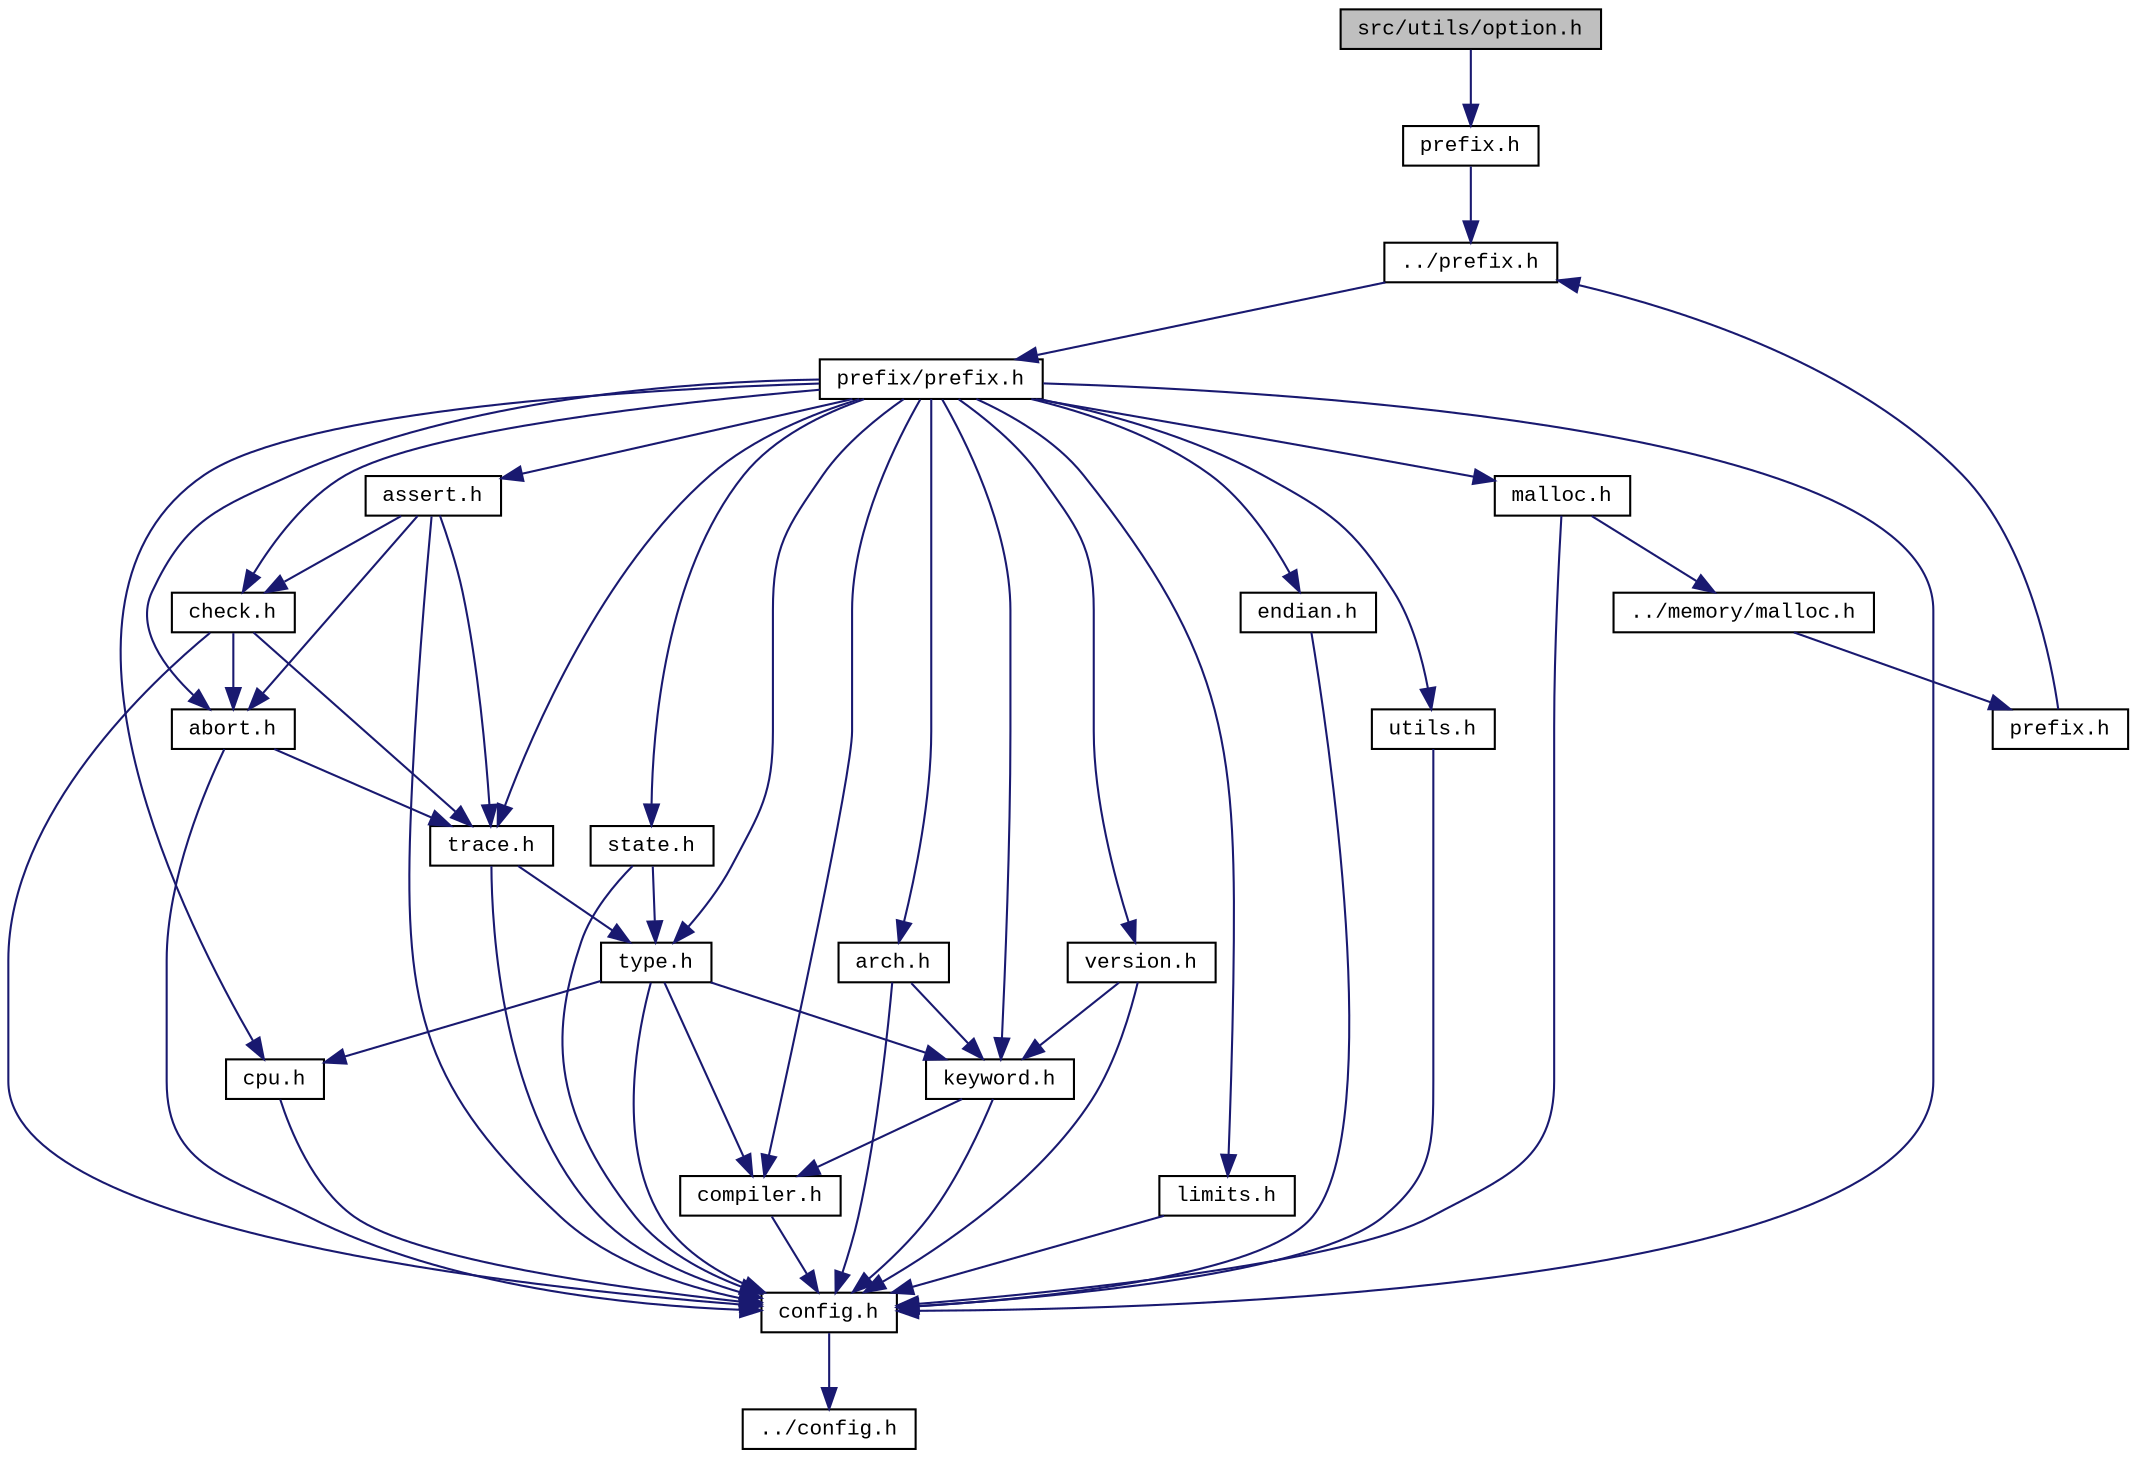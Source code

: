 digraph "src/utils/option.h"
{
  edge [fontname="CourierNew",fontsize="10",labelfontname="CourierNew",labelfontsize="10"];
  node [fontname="CourierNew",fontsize="10",shape=record];
  Node1 [label="src/utils/option.h",height=0.2,width=0.4,color="black", fillcolor="grey75", style="filled" fontcolor="black"];
  Node1 -> Node2 [color="midnightblue",fontsize="10",style="solid",fontname="CourierNew"];
  Node2 [label="prefix.h",height=0.2,width=0.4,color="black", fillcolor="white", style="filled",URL="$de/d60/utils_2prefix_8h_source.html"];
  Node2 -> Node3 [color="midnightblue",fontsize="10",style="solid",fontname="CourierNew"];
  Node3 [label="../prefix.h",height=0.2,width=0.4,color="black", fillcolor="white", style="filled",URL="$df/d5c/prefix_8h_source.html"];
  Node3 -> Node4 [color="midnightblue",fontsize="10",style="solid",fontname="CourierNew"];
  Node4 [label="prefix/prefix.h",height=0.2,width=0.4,color="black", fillcolor="white", style="filled",URL="$da/da3/prefix_2prefix_8h_source.html"];
  Node4 -> Node5 [color="midnightblue",fontsize="10",style="solid",fontname="CourierNew"];
  Node5 [label="config.h",height=0.2,width=0.4,color="black", fillcolor="white", style="filled",URL="$de/d7b/prefix_2config_8h_source.html"];
  Node5 -> Node6 [color="midnightblue",fontsize="10",style="solid",fontname="CourierNew"];
  Node6 [label="../config.h",height=0.2,width=0.4,color="black", fillcolor="white", style="filled",URL="$db/d16/config_8h_source.html"];
  Node4 -> Node7 [color="midnightblue",fontsize="10",style="solid",fontname="CourierNew"];
  Node7 [label="cpu.h",height=0.2,width=0.4,color="black", fillcolor="white", style="filled",URL="$dc/da7/cpu_8h.html"];
  Node7 -> Node5 [color="midnightblue",fontsize="10",style="solid",fontname="CourierNew"];
  Node4 -> Node8 [color="midnightblue",fontsize="10",style="solid",fontname="CourierNew"];
  Node8 [label="arch.h",height=0.2,width=0.4,color="black", fillcolor="white", style="filled",URL="$d2/d2d/arch_8h.html"];
  Node8 -> Node5 [color="midnightblue",fontsize="10",style="solid",fontname="CourierNew"];
  Node8 -> Node9 [color="midnightblue",fontsize="10",style="solid",fontname="CourierNew"];
  Node9 [label="keyword.h",height=0.2,width=0.4,color="black", fillcolor="white", style="filled",URL="$dd/d8b/keyword_8h.html"];
  Node9 -> Node5 [color="midnightblue",fontsize="10",style="solid",fontname="CourierNew"];
  Node9 -> Node10 [color="midnightblue",fontsize="10",style="solid",fontname="CourierNew"];
  Node10 [label="compiler.h",height=0.2,width=0.4,color="black", fillcolor="white", style="filled",URL="$d4/dd1/compiler_8h.html"];
  Node10 -> Node5 [color="midnightblue",fontsize="10",style="solid",fontname="CourierNew"];
  Node4 -> Node11 [color="midnightblue",fontsize="10",style="solid",fontname="CourierNew"];
  Node11 [label="type.h",height=0.2,width=0.4,color="black", fillcolor="white", style="filled",URL="$d6/d57/prefix_2type_8h_source.html"];
  Node11 -> Node5 [color="midnightblue",fontsize="10",style="solid",fontname="CourierNew"];
  Node11 -> Node9 [color="midnightblue",fontsize="10",style="solid",fontname="CourierNew"];
  Node11 -> Node10 [color="midnightblue",fontsize="10",style="solid",fontname="CourierNew"];
  Node11 -> Node7 [color="midnightblue",fontsize="10",style="solid",fontname="CourierNew"];
  Node4 -> Node12 [color="midnightblue",fontsize="10",style="solid",fontname="CourierNew"];
  Node12 [label="limits.h",height=0.2,width=0.4,color="black", fillcolor="white", style="filled",URL="$da/d87/prefix_2limits_8h_source.html"];
  Node12 -> Node5 [color="midnightblue",fontsize="10",style="solid",fontname="CourierNew"];
  Node4 -> Node13 [color="midnightblue",fontsize="10",style="solid",fontname="CourierNew"];
  Node13 [label="endian.h",height=0.2,width=0.4,color="black", fillcolor="white", style="filled",URL="$d1/d84/endian_8h.html"];
  Node13 -> Node5 [color="midnightblue",fontsize="10",style="solid",fontname="CourierNew"];
  Node4 -> Node14 [color="midnightblue",fontsize="10",style="solid",fontname="CourierNew"];
  Node14 [label="version.h",height=0.2,width=0.4,color="black", fillcolor="white", style="filled",URL="$df/dfc/version_8h.html"];
  Node14 -> Node5 [color="midnightblue",fontsize="10",style="solid",fontname="CourierNew"];
  Node14 -> Node9 [color="midnightblue",fontsize="10",style="solid",fontname="CourierNew"];
  Node4 -> Node10 [color="midnightblue",fontsize="10",style="solid",fontname="CourierNew"];
  Node4 -> Node9 [color="midnightblue",fontsize="10",style="solid",fontname="CourierNew"];
  Node4 -> Node15 [color="midnightblue",fontsize="10",style="solid",fontname="CourierNew"];
  Node15 [label="trace.h",height=0.2,width=0.4,color="black", fillcolor="white", style="filled",URL="$dc/d22/prefix_2trace_8h_source.html"];
  Node15 -> Node5 [color="midnightblue",fontsize="10",style="solid",fontname="CourierNew"];
  Node15 -> Node11 [color="midnightblue",fontsize="10",style="solid",fontname="CourierNew"];
  Node4 -> Node16 [color="midnightblue",fontsize="10",style="solid",fontname="CourierNew"];
  Node16 [label="abort.h",height=0.2,width=0.4,color="black", fillcolor="white", style="filled",URL="$d4/dc1/abort_8h.html"];
  Node16 -> Node5 [color="midnightblue",fontsize="10",style="solid",fontname="CourierNew"];
  Node16 -> Node15 [color="midnightblue",fontsize="10",style="solid",fontname="CourierNew"];
  Node4 -> Node17 [color="midnightblue",fontsize="10",style="solid",fontname="CourierNew"];
  Node17 [label="check.h",height=0.2,width=0.4,color="black", fillcolor="white", style="filled",URL="$d6/d38/check_8h.html"];
  Node17 -> Node5 [color="midnightblue",fontsize="10",style="solid",fontname="CourierNew"];
  Node17 -> Node15 [color="midnightblue",fontsize="10",style="solid",fontname="CourierNew"];
  Node17 -> Node16 [color="midnightblue",fontsize="10",style="solid",fontname="CourierNew"];
  Node4 -> Node18 [color="midnightblue",fontsize="10",style="solid",fontname="CourierNew"];
  Node18 [label="assert.h",height=0.2,width=0.4,color="black", fillcolor="white", style="filled",URL="$dc/da7/assert_8h.html"];
  Node18 -> Node5 [color="midnightblue",fontsize="10",style="solid",fontname="CourierNew"];
  Node18 -> Node15 [color="midnightblue",fontsize="10",style="solid",fontname="CourierNew"];
  Node18 -> Node16 [color="midnightblue",fontsize="10",style="solid",fontname="CourierNew"];
  Node18 -> Node17 [color="midnightblue",fontsize="10",style="solid",fontname="CourierNew"];
  Node4 -> Node19 [color="midnightblue",fontsize="10",style="solid",fontname="CourierNew"];
  Node19 [label="malloc.h",height=0.2,width=0.4,color="black", fillcolor="white", style="filled",URL="$de/df1/prefix_2malloc_8h_source.html"];
  Node19 -> Node5 [color="midnightblue",fontsize="10",style="solid",fontname="CourierNew"];
  Node19 -> Node20 [color="midnightblue",fontsize="10",style="solid",fontname="CourierNew"];
  Node20 [label="../memory/malloc.h",height=0.2,width=0.4,color="black", fillcolor="white", style="filled",URL="$d1/dd8/memory_2malloc_8h_source.html"];
  Node20 -> Node21 [color="midnightblue",fontsize="10",style="solid",fontname="CourierNew"];
  Node21 [label="prefix.h",height=0.2,width=0.4,color="black", fillcolor="white", style="filled",URL="$d0/dad/memory_2prefix_8h_source.html"];
  Node21 -> Node3 [color="midnightblue",fontsize="10",style="solid",fontname="CourierNew"];
  Node4 -> Node22 [color="midnightblue",fontsize="10",style="solid",fontname="CourierNew"];
  Node22 [label="utils.h",height=0.2,width=0.4,color="black", fillcolor="white", style="filled",URL="$dc/ddc/prefix_2utils_8h_source.html"];
  Node22 -> Node5 [color="midnightblue",fontsize="10",style="solid",fontname="CourierNew"];
  Node4 -> Node23 [color="midnightblue",fontsize="10",style="solid",fontname="CourierNew"];
  Node23 [label="state.h",height=0.2,width=0.4,color="black", fillcolor="white", style="filled",URL="$db/d3b/state_8h.html"];
  Node23 -> Node5 [color="midnightblue",fontsize="10",style="solid",fontname="CourierNew"];
  Node23 -> Node11 [color="midnightblue",fontsize="10",style="solid",fontname="CourierNew"];
}

